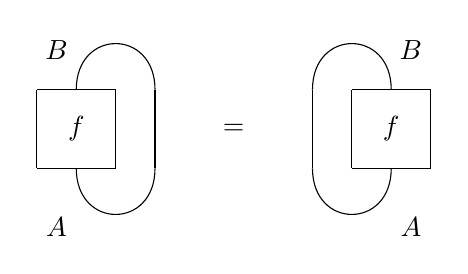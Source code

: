 \begin{tikzpicture}
	\begin{pgfonlayer}{nodelayer}
		\node [style=none] (0) at (-1.5, 1) {};
		\node [style=none] (1) at (-1.5, 2) {};
		\node [style=none] (2) at (-0.5, 2) {};
		\node [style=none] (3) at (-0.5, 1) {};
		\node [style=none] (4) at (-1, 2) {};
		\node [style=none] (5) at (-1, 1) {};
		\node [style=none] (6) at (0, 2) {};
		\node [style=none] (7) at (0, 1) {};
		\node [style=none] (8) at (-1, 1.5) {$f$};
		\node [style=none] (9) at (-1.25, 0.25) {$A$};
		\node [style=none] (10) at (-1.25, 2.5) {$B$};
		\node [style=none] (11) at (1, 1.5) {$=$};
		\node [style=none] (12) at (3.5, 1) {};
		\node [style=none] (13) at (3.5, 2) {};
		\node [style=none] (14) at (2.5, 2) {};
		\node [style=none] (15) at (2.5, 1) {};
		\node [style=none] (16) at (3, 2) {};
		\node [style=none] (17) at (3, 1) {};
		\node [style=none] (18) at (2, 2) {};
		\node [style=none] (19) at (2, 1) {};
		\node [style=none] (20) at (3, 1.5) {$f$};
		\node [style=none] (21) at (3.25, 0.25) {$A$};
		\node [style=none] (22) at (3.25, 2.5) {$B$};
	\end{pgfonlayer}
	\begin{pgfonlayer}{edgelayer}
		\draw (0.center) to (3.center);
		\draw (3.center) to (2.center);
		\draw (2.center) to (1.center);
		\draw (1.center) to (0.center);
		\draw [bend left=90, looseness=2.00] (4.center) to (6.center);
		\draw [bend right=90, looseness=2.00] (5.center) to (7.center);
		\draw (6.center) to (7.center);
		\draw (12.center) to (15.center);
		\draw (15.center) to (14.center);
		\draw (14.center) to (13.center);
		\draw (13.center) to (12.center);
		\draw [bend right=90, looseness=2.00] (16.center) to (18.center);
		\draw [bend left=90, looseness=2.00] (17.center) to (19.center);
		\draw (18.center) to (19.center);
	\end{pgfonlayer}
\end{tikzpicture}

